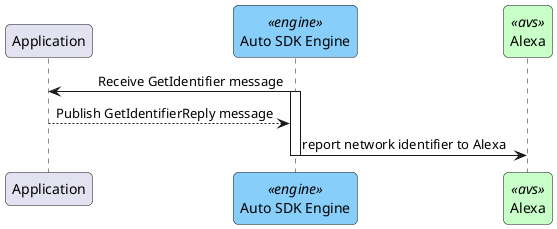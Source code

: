 @startuml

<style>
sequenceDiagram {
    .engine {
        BackgroundColor LightSkyBlue
        BorderColor CornflowerBlue
    }
    .avs {
        BackgroundColor TECHNOLOGY
        BorderColor Green
    }
}
</style>

skinparam roundcorner 10
skinparam sequenceMessageAlign direction

participant Application  order 10
participant "Auto SDK Engine" as AutoSDK <<engine>> order 20
participant "Alexa" as Alexa <<avs>> order 30

AutoSDK -> Application : Receive GetIdentifier message
activate AutoSDK
Application --> AutoSDK : Publish GetIdentifierReply message
AutoSDK -> Alexa : report network identifier to Alexa
deactivate AutoSDK

@enduml